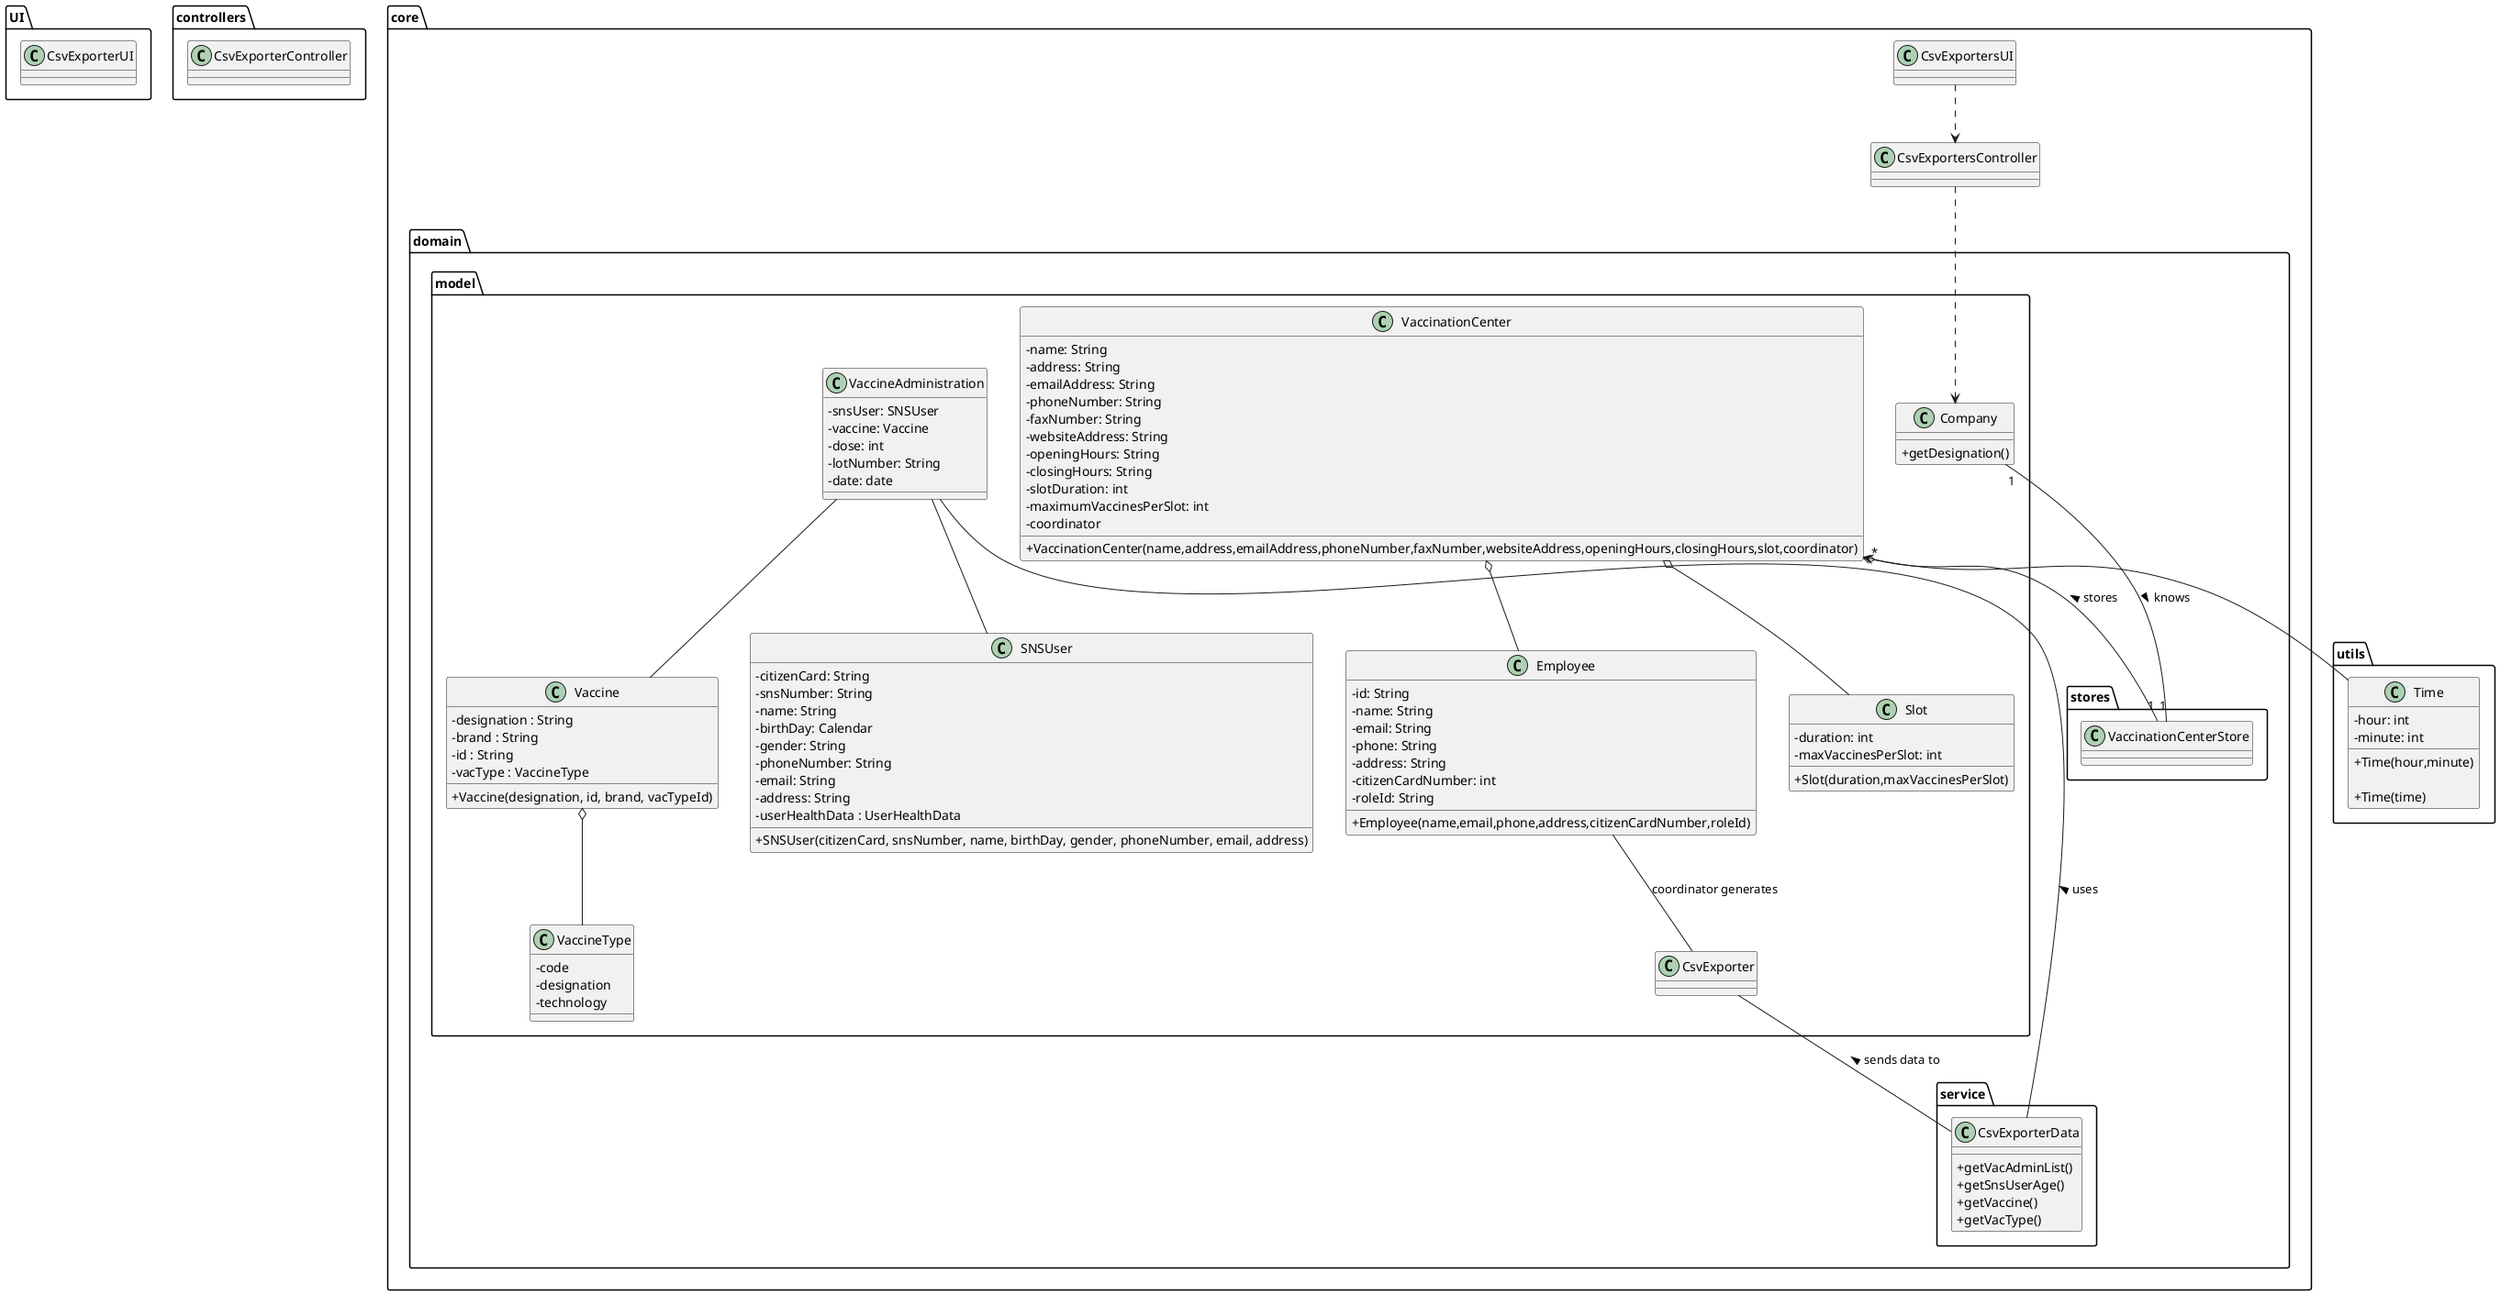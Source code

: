 @startuml US15_CD
skinparam classAttributeIconSize 0

package UI {
class CsvExporterUI {}
}

package controllers {
     class CsvExporterController {

     }
}

   package utils {
     class Time {
       - hour: int
       - minute: int
       +Time(hour,minute)

       +Time(time)
     }
   }

package core {
  package domain {

    package service {

class CsvExporterData {
    +getVacAdminList()
    +getSnsUserAge()
    +getVaccine()
    +getVacType()
    }
}

    package model {

class CsvExporter {}

class VaccineAdministration {
  -snsUser: SNSUser
  -vaccine: Vaccine
  -dose: int
  -lotNumber: String
  -date: date
}

class Company {
    +getDesignation()
}

class VaccinationCenter {
    - name: String
    - address: String
    - emailAddress: String
    - phoneNumber: String
    - faxNumber: String
    - websiteAddress: String
    - openingHours: String
    - closingHours: String
    - slotDuration: int
    - maximumVaccinesPerSlot: int
    - coordinator
        
    +VaccinationCenter(name,address,emailAddress,phoneNumber,faxNumber,websiteAddress,openingHours,closingHours,slot,coordinator)
}


class Employee {
    -id: String 
    -name: String 
    -email: String 
    -phone: String 
    -address: String 
    -citizenCardNumber: int 
    -roleId: String 

    +Employee(name,email,phone,address,citizenCardNumber,roleId)
}

class Slot {
    -duration: int
    -maxVaccinesPerSlot: int

    +Slot(duration,maxVaccinesPerSlot)
}

class Vaccine {
  -designation : String
  -brand : String
  -id : String
  -vacType : VaccineType

  +Vaccine(designation, id, brand, vacTypeId)
}

class VaccineType {
  -code
  -designation
  -technology 
}

class SNSUser {
  - citizenCard: String
  - snsNumber: String
  - name: String
  - birthDay: Calendar
  - gender: String
  - phoneNumber: String
  - email: String
  - address: String
  - userHealthData : UserHealthData
  + SNSUser(citizenCard, snsNumber, name, birthDay, gender, phoneNumber, email, address)
}


}

package stores {
      class VaccinationCenterStore {}
      }
}





CsvExportersUI ..> CsvExportersController

CsvExportersController ..> Company

Company "1" -- "1" VaccinationCenterStore : knows >

VaccinationCenter o-- Employee
VaccinationCenter o-- Time 
VaccinationCenter o-- Slot

Vaccine o-- VaccineType

VaccineAdministration -- Vaccine
VaccineAdministration -- SNSUser

CsvExporterData -- VaccineAdministration : uses >

CsvExporter -- CsvExporterData : sends data to <

Employee -- CsvExporter : coordinator generates


VaccinationCenterStore "1" --> "*" VaccinationCenter : stores >
@enduml